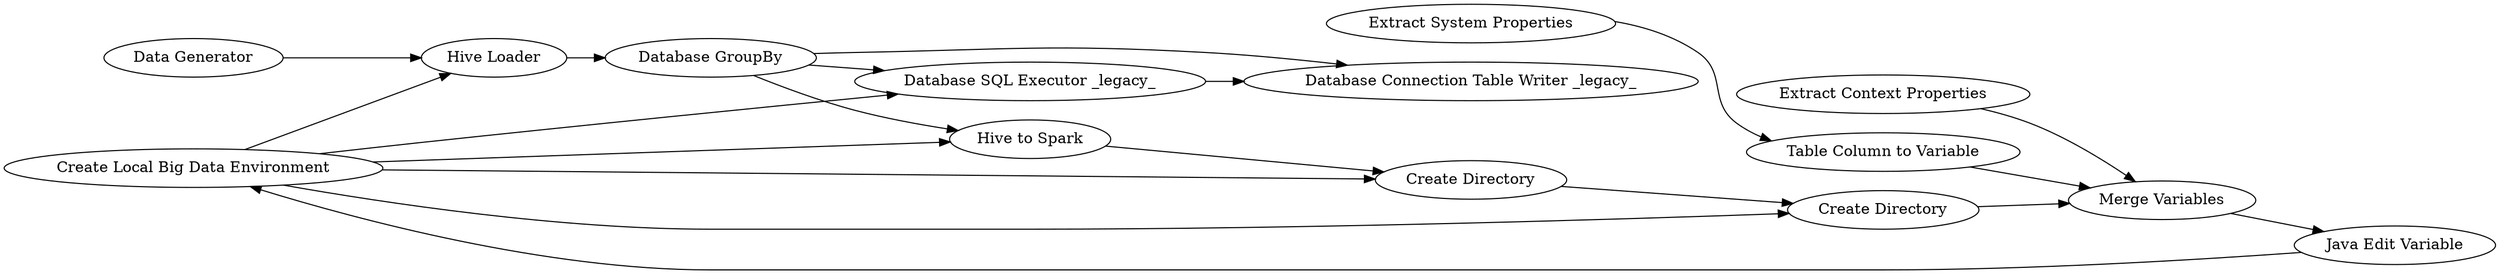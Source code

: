 digraph {
	3 -> 44
	33 -> 58
	45 -> 29
	3 -> 43
	29 -> 21
	44 -> 45
	58 -> 57
	28 -> 30
	3 -> 32
	10 -> 29
	33 -> 57
	30 -> 29
	33 -> 43
	3 -> 45
	43 -> 44
	32 -> 33
	21 -> 3
	3 -> 58
	2 -> 32
	57 [label="Database Connection Table Writer _legacy_"]
	43 [label="Hive to Spark"]
	44 [label="Create Directory"]
	29 [label="Merge Variables"]
	28 [label="Extract System Properties"]
	45 [label="Create Directory"]
	21 [label="Java Edit Variable"]
	58 [label="Database SQL Executor _legacy_"]
	32 [label="Hive Loader"]
	33 [label="Database GroupBy"]
	30 [label="Table Column to Variable"]
	3 [label="Create Local Big Data Environment"]
	2 [label="Data Generator"]
	10 [label="Extract Context Properties"]
	rankdir=LR
}
